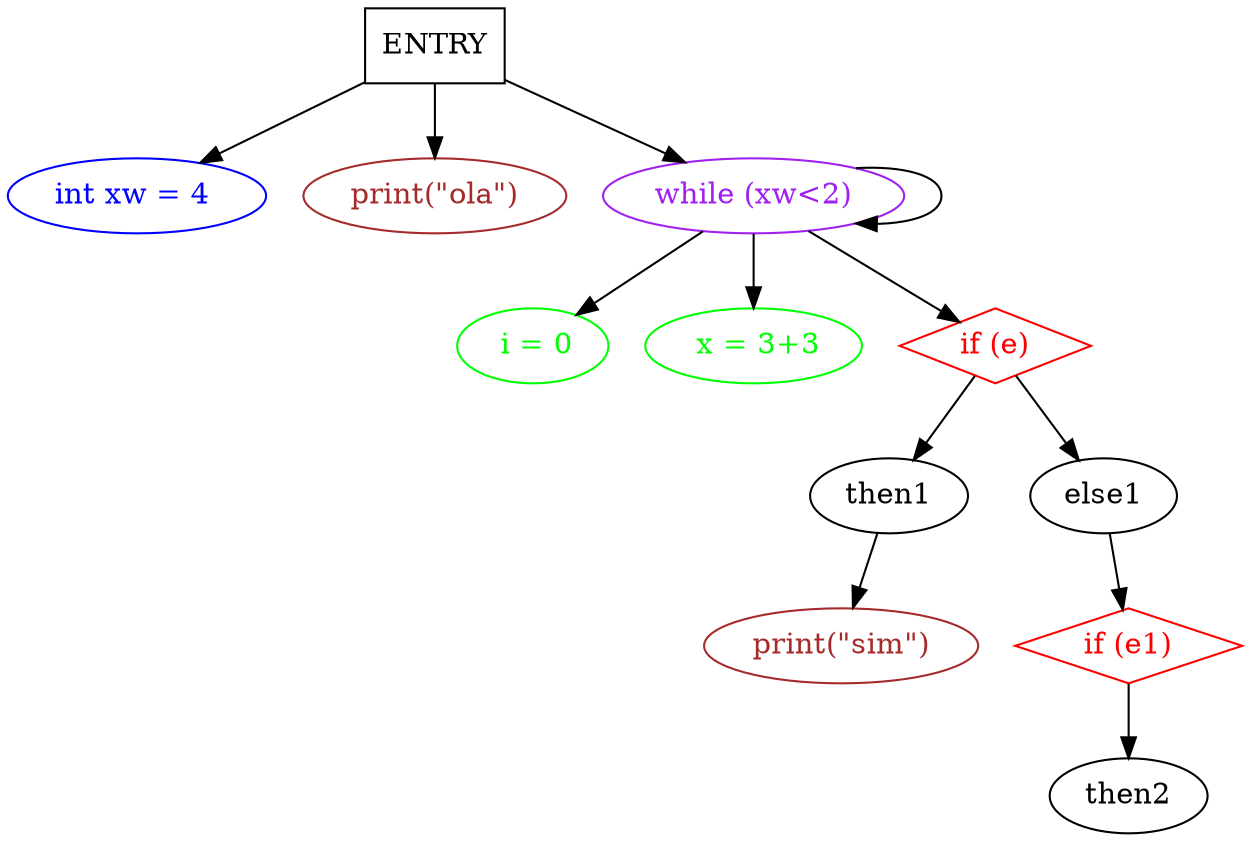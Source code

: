 digraph sdg {
	graph [rankdir=TB]
	ENTRY [shape=box]
	"int xw = 4 " [color=blue fontcolor=blue]
	ENTRY -> "int xw = 4 "
	"print(\"ola\")" [color=brown fontcolor=brown]
	ENTRY -> "print(\"ola\")"
	"while (xw<2)" [color=purple fontcolor=purple]
	"while (xw<2)" -> "while (xw<2)"
	ENTRY -> "while (xw<2)"
	" i = 0" [color=green fontcolor=green]
	"while (xw<2)" -> " i = 0"
	" x = 3+3" [color=green fontcolor=green]
	"while (xw<2)" -> " x = 3+3"
	"if (e)" [color=red fontcolor=red shape=diamond]
	"while (xw<2)" -> "if (e)"
	"if (e)" -> then1
	"print(\"sim\")" [color=brown fontcolor=brown]
	then1 -> "print(\"sim\")"
	else1
	"if (e)" -> else1
	"if (e1)" [color=red fontcolor=red shape=diamond]
	else1 -> "if (e1)"
	"if (e1)" -> then2
}
